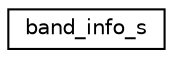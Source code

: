 digraph "Graphical Class Hierarchy"
{
 // LATEX_PDF_SIZE
  edge [fontname="Helvetica",fontsize="10",labelfontname="Helvetica",labelfontsize="10"];
  node [fontname="Helvetica",fontsize="10",shape=record];
  rankdir="LR";
  Node0 [label="band_info_s",height=0.2,width=0.4,color="black", fillcolor="white", style="filled",URL="$structband__info__s.html",tooltip=" "];
}
